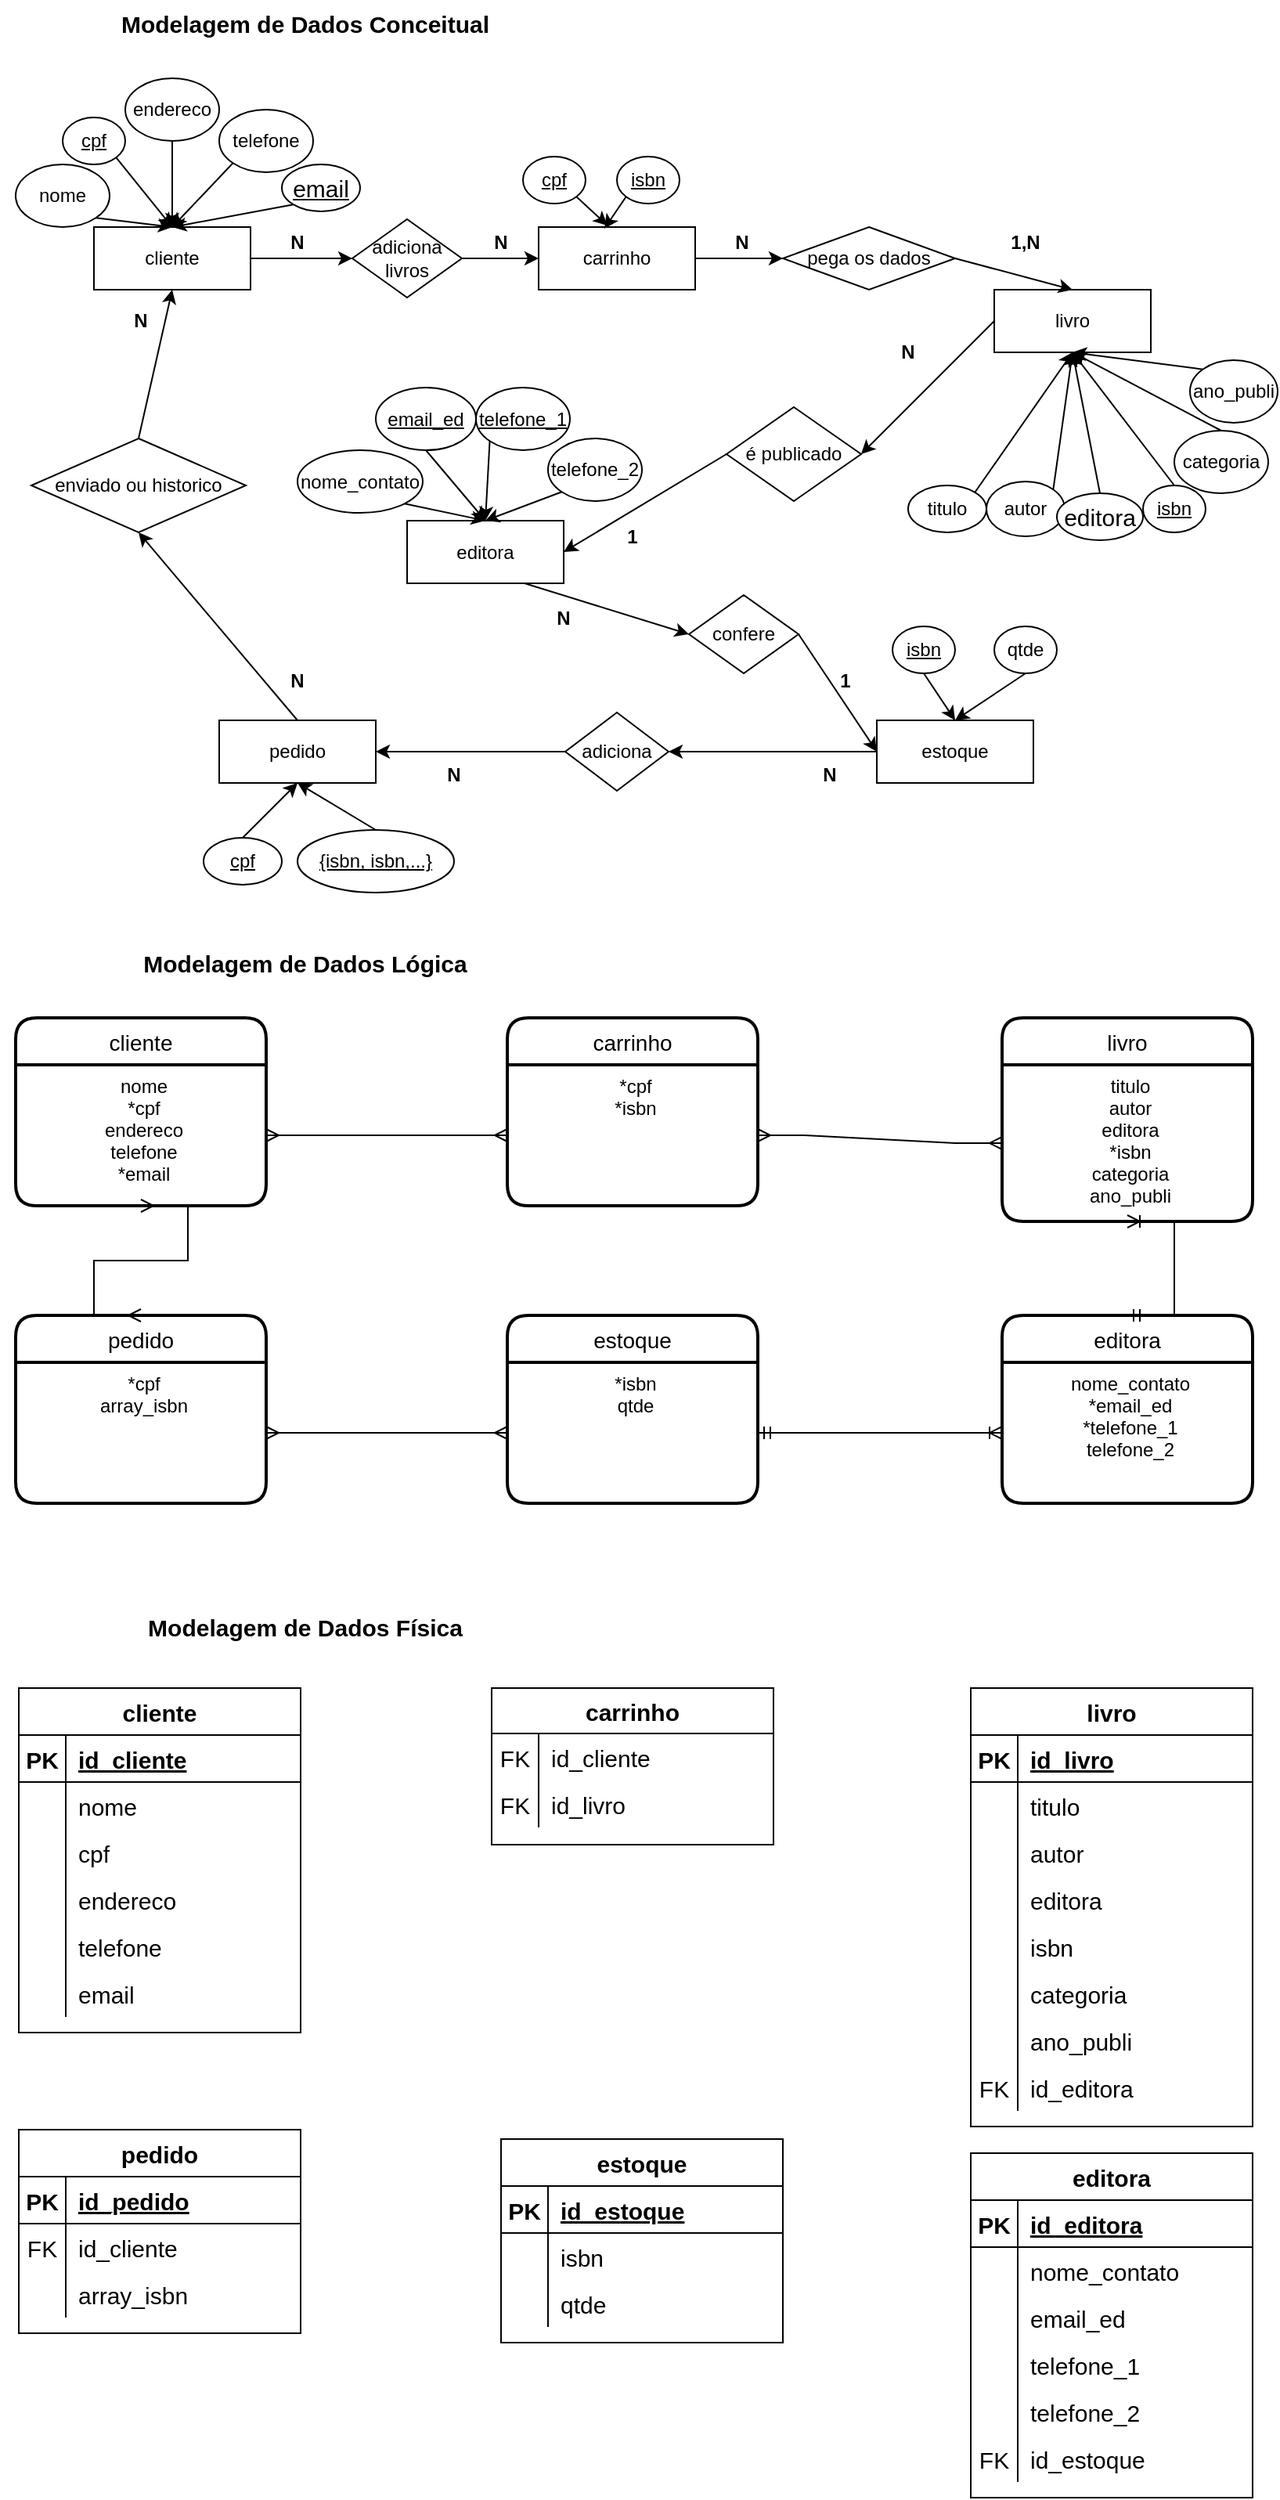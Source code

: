 <mxfile version="17.0.0" type="device"><diagram id="z9Xec2jUB0kiDWZ44fxy" name="Page-1"><mxGraphModel dx="868" dy="482" grid="0" gridSize="10" guides="1" tooltips="1" connect="1" arrows="1" fold="1" page="1" pageScale="1" pageWidth="827" pageHeight="1169" math="0" shadow="0"><root><mxCell id="0"/><mxCell id="1" parent="0"/><mxCell id="n1vsv_n9B8suvUWKxmJC-22" style="edgeStyle=none;rounded=0;orthogonalLoop=1;jettySize=auto;html=1;exitX=1;exitY=0.5;exitDx=0;exitDy=0;entryX=0;entryY=0.5;entryDx=0;entryDy=0;" parent="1" source="n1vsv_n9B8suvUWKxmJC-1" target="n1vsv_n9B8suvUWKxmJC-21" edge="1"><mxGeometry relative="1" as="geometry"/></mxCell><mxCell id="n1vsv_n9B8suvUWKxmJC-1" value="cliente" style="whiteSpace=wrap;html=1;align=center;" parent="1" vertex="1"><mxGeometry x="60" y="155" width="100" height="40" as="geometry"/></mxCell><mxCell id="n1vsv_n9B8suvUWKxmJC-26" style="edgeStyle=none;rounded=0;orthogonalLoop=1;jettySize=auto;html=1;exitX=1;exitY=0.5;exitDx=0;exitDy=0;entryX=0;entryY=0.5;entryDx=0;entryDy=0;" parent="1" source="n1vsv_n9B8suvUWKxmJC-2" target="n1vsv_n9B8suvUWKxmJC-25" edge="1"><mxGeometry relative="1" as="geometry"/></mxCell><mxCell id="n1vsv_n9B8suvUWKxmJC-2" value="carrinho" style="whiteSpace=wrap;html=1;align=center;" parent="1" vertex="1"><mxGeometry x="344" y="155" width="100" height="40" as="geometry"/></mxCell><mxCell id="n1vsv_n9B8suvUWKxmJC-46" style="edgeStyle=none;rounded=0;orthogonalLoop=1;jettySize=auto;html=1;exitX=0;exitY=0.5;exitDx=0;exitDy=0;entryX=1;entryY=0.5;entryDx=0;entryDy=0;" parent="1" source="n1vsv_n9B8suvUWKxmJC-3" target="n1vsv_n9B8suvUWKxmJC-45" edge="1"><mxGeometry relative="1" as="geometry"/></mxCell><mxCell id="n1vsv_n9B8suvUWKxmJC-3" value="livro" style="whiteSpace=wrap;html=1;align=center;" parent="1" vertex="1"><mxGeometry x="635" y="195" width="100" height="40" as="geometry"/></mxCell><mxCell id="n1vsv_n9B8suvUWKxmJC-9" style="edgeStyle=none;rounded=0;orthogonalLoop=1;jettySize=auto;html=1;exitX=1;exitY=1;exitDx=0;exitDy=0;entryX=0.44;entryY=-0.025;entryDx=0;entryDy=0;entryPerimeter=0;" parent="1" source="n1vsv_n9B8suvUWKxmJC-4" target="n1vsv_n9B8suvUWKxmJC-2" edge="1"><mxGeometry relative="1" as="geometry"/></mxCell><mxCell id="n1vsv_n9B8suvUWKxmJC-4" value="cpf" style="ellipse;whiteSpace=wrap;html=1;align=center;fontStyle=4;" parent="1" vertex="1"><mxGeometry x="334" y="110" width="40" height="30" as="geometry"/></mxCell><mxCell id="n1vsv_n9B8suvUWKxmJC-8" style="edgeStyle=none;rounded=0;orthogonalLoop=1;jettySize=auto;html=1;exitX=0;exitY=1;exitDx=0;exitDy=0;entryX=0.42;entryY=0.025;entryDx=0;entryDy=0;entryPerimeter=0;" parent="1" source="n1vsv_n9B8suvUWKxmJC-6" target="n1vsv_n9B8suvUWKxmJC-2" edge="1"><mxGeometry relative="1" as="geometry"/></mxCell><mxCell id="n1vsv_n9B8suvUWKxmJC-6" value="isbn" style="ellipse;whiteSpace=wrap;html=1;align=center;fontStyle=4;" parent="1" vertex="1"><mxGeometry x="394" y="110" width="40" height="30" as="geometry"/></mxCell><mxCell id="n1vsv_n9B8suvUWKxmJC-19" style="edgeStyle=none;rounded=0;orthogonalLoop=1;jettySize=auto;html=1;exitX=1;exitY=1;exitDx=0;exitDy=0;entryX=0.5;entryY=0;entryDx=0;entryDy=0;" parent="1" source="n1vsv_n9B8suvUWKxmJC-10" target="n1vsv_n9B8suvUWKxmJC-1" edge="1"><mxGeometry relative="1" as="geometry"><mxPoint x="130" y="120" as="targetPoint"/></mxGeometry></mxCell><mxCell id="n1vsv_n9B8suvUWKxmJC-10" value="nome" style="ellipse;whiteSpace=wrap;html=1;align=center;" parent="1" vertex="1"><mxGeometry x="10" y="115" width="60" height="40" as="geometry"/></mxCell><mxCell id="n1vsv_n9B8suvUWKxmJC-15" style="edgeStyle=none;rounded=0;orthogonalLoop=1;jettySize=auto;html=1;exitX=0.5;exitY=1;exitDx=0;exitDy=0;entryX=0.5;entryY=0;entryDx=0;entryDy=0;entryPerimeter=0;" parent="1" source="n1vsv_n9B8suvUWKxmJC-11" target="n1vsv_n9B8suvUWKxmJC-1" edge="1"><mxGeometry relative="1" as="geometry"/></mxCell><mxCell id="n1vsv_n9B8suvUWKxmJC-11" value="endereco" style="ellipse;whiteSpace=wrap;html=1;align=center;" parent="1" vertex="1"><mxGeometry x="80" y="60" width="60" height="40" as="geometry"/></mxCell><mxCell id="n1vsv_n9B8suvUWKxmJC-18" style="edgeStyle=none;rounded=0;orthogonalLoop=1;jettySize=auto;html=1;exitX=1;exitY=1;exitDx=0;exitDy=0;entryX=0.5;entryY=0;entryDx=0;entryDy=0;" parent="1" source="n1vsv_n9B8suvUWKxmJC-12" target="n1vsv_n9B8suvUWKxmJC-1" edge="1"><mxGeometry relative="1" as="geometry"><mxPoint x="130" y="120" as="targetPoint"/></mxGeometry></mxCell><mxCell id="n1vsv_n9B8suvUWKxmJC-12" value="cpf" style="ellipse;whiteSpace=wrap;html=1;align=center;fontStyle=4;" parent="1" vertex="1"><mxGeometry x="40" y="85" width="40" height="30" as="geometry"/></mxCell><mxCell id="n1vsv_n9B8suvUWKxmJC-16" style="edgeStyle=none;rounded=0;orthogonalLoop=1;jettySize=auto;html=1;exitX=0;exitY=1;exitDx=0;exitDy=0;entryX=0.5;entryY=0;entryDx=0;entryDy=0;" parent="1" source="n1vsv_n9B8suvUWKxmJC-13" target="n1vsv_n9B8suvUWKxmJC-1" edge="1"><mxGeometry relative="1" as="geometry"/></mxCell><mxCell id="n1vsv_n9B8suvUWKxmJC-13" value="telefone" style="ellipse;whiteSpace=wrap;html=1;align=center;" parent="1" vertex="1"><mxGeometry x="140" y="80" width="60" height="40" as="geometry"/></mxCell><mxCell id="n1vsv_n9B8suvUWKxmJC-23" style="edgeStyle=none;rounded=0;orthogonalLoop=1;jettySize=auto;html=1;exitX=1;exitY=0.5;exitDx=0;exitDy=0;entryX=0;entryY=0.5;entryDx=0;entryDy=0;" parent="1" source="n1vsv_n9B8suvUWKxmJC-21" target="n1vsv_n9B8suvUWKxmJC-2" edge="1"><mxGeometry relative="1" as="geometry"/></mxCell><mxCell id="n1vsv_n9B8suvUWKxmJC-21" value="adiciona livros" style="shape=rhombus;perimeter=rhombusPerimeter;whiteSpace=wrap;html=1;align=center;" parent="1" vertex="1"><mxGeometry x="225" y="150" width="70" height="50" as="geometry"/></mxCell><mxCell id="n1vsv_n9B8suvUWKxmJC-28" style="edgeStyle=none;rounded=0;orthogonalLoop=1;jettySize=auto;html=1;exitX=1;exitY=0.5;exitDx=0;exitDy=0;entryX=0.5;entryY=0;entryDx=0;entryDy=0;" parent="1" source="n1vsv_n9B8suvUWKxmJC-25" target="n1vsv_n9B8suvUWKxmJC-3" edge="1"><mxGeometry relative="1" as="geometry"/></mxCell><mxCell id="n1vsv_n9B8suvUWKxmJC-25" value="pega os dados" style="shape=rhombus;perimeter=rhombusPerimeter;whiteSpace=wrap;html=1;align=center;" parent="1" vertex="1"><mxGeometry x="500" y="155" width="110" height="40" as="geometry"/></mxCell><mxCell id="n1vsv_n9B8suvUWKxmJC-39" style="edgeStyle=none;rounded=0;orthogonalLoop=1;jettySize=auto;html=1;exitX=1;exitY=0;exitDx=0;exitDy=0;entryX=0.5;entryY=1;entryDx=0;entryDy=0;" parent="1" source="n1vsv_n9B8suvUWKxmJC-29" target="n1vsv_n9B8suvUWKxmJC-3" edge="1"><mxGeometry relative="1" as="geometry"/></mxCell><mxCell id="n1vsv_n9B8suvUWKxmJC-29" value="titulo" style="ellipse;whiteSpace=wrap;html=1;align=center;" parent="1" vertex="1"><mxGeometry x="580" y="320" width="50" height="30" as="geometry"/></mxCell><mxCell id="n1vsv_n9B8suvUWKxmJC-40" style="edgeStyle=none;rounded=0;orthogonalLoop=1;jettySize=auto;html=1;exitX=1;exitY=0;exitDx=0;exitDy=0;entryX=0.5;entryY=1;entryDx=0;entryDy=0;" parent="1" source="n1vsv_n9B8suvUWKxmJC-30" target="n1vsv_n9B8suvUWKxmJC-3" edge="1"><mxGeometry relative="1" as="geometry"/></mxCell><mxCell id="n1vsv_n9B8suvUWKxmJC-30" value="autor" style="ellipse;whiteSpace=wrap;html=1;align=center;" parent="1" vertex="1"><mxGeometry x="630" y="317.5" width="50" height="35" as="geometry"/></mxCell><mxCell id="n1vsv_n9B8suvUWKxmJC-42" style="edgeStyle=none;rounded=0;orthogonalLoop=1;jettySize=auto;html=1;exitX=0.5;exitY=0;exitDx=0;exitDy=0;entryX=0.5;entryY=1;entryDx=0;entryDy=0;" parent="1" source="n1vsv_n9B8suvUWKxmJC-33" target="n1vsv_n9B8suvUWKxmJC-3" edge="1"><mxGeometry relative="1" as="geometry"/></mxCell><mxCell id="n1vsv_n9B8suvUWKxmJC-33" value="isbn" style="ellipse;whiteSpace=wrap;html=1;align=center;fontStyle=4;" parent="1" vertex="1"><mxGeometry x="730" y="320" width="40" height="30" as="geometry"/></mxCell><mxCell id="n1vsv_n9B8suvUWKxmJC-43" style="edgeStyle=none;rounded=0;orthogonalLoop=1;jettySize=auto;html=1;exitX=0.5;exitY=0;exitDx=0;exitDy=0;entryX=0.5;entryY=1;entryDx=0;entryDy=0;" parent="1" source="n1vsv_n9B8suvUWKxmJC-34" target="n1vsv_n9B8suvUWKxmJC-3" edge="1"><mxGeometry relative="1" as="geometry"/></mxCell><mxCell id="n1vsv_n9B8suvUWKxmJC-34" value="categoria" style="ellipse;whiteSpace=wrap;html=1;align=center;" parent="1" vertex="1"><mxGeometry x="750" y="285" width="60" height="40" as="geometry"/></mxCell><mxCell id="n1vsv_n9B8suvUWKxmJC-44" style="edgeStyle=none;rounded=0;orthogonalLoop=1;jettySize=auto;html=1;exitX=0;exitY=0;exitDx=0;exitDy=0;entryX=0.5;entryY=1;entryDx=0;entryDy=0;" parent="1" source="n1vsv_n9B8suvUWKxmJC-35" target="n1vsv_n9B8suvUWKxmJC-3" edge="1"><mxGeometry relative="1" as="geometry"/></mxCell><mxCell id="n1vsv_n9B8suvUWKxmJC-35" value="ano_publi" style="ellipse;whiteSpace=wrap;html=1;align=center;" parent="1" vertex="1"><mxGeometry x="760" y="240" width="56" height="40" as="geometry"/></mxCell><mxCell id="n1vsv_n9B8suvUWKxmJC-38" style="edgeStyle=none;rounded=0;orthogonalLoop=1;jettySize=auto;html=1;exitX=0;exitY=1;exitDx=0;exitDy=0;" parent="1" source="n1vsv_n9B8suvUWKxmJC-34" target="n1vsv_n9B8suvUWKxmJC-34" edge="1"><mxGeometry relative="1" as="geometry"/></mxCell><mxCell id="n1vsv_n9B8suvUWKxmJC-48" style="edgeStyle=none;rounded=0;orthogonalLoop=1;jettySize=auto;html=1;exitX=0;exitY=0.5;exitDx=0;exitDy=0;entryX=1;entryY=0.5;entryDx=0;entryDy=0;" parent="1" source="n1vsv_n9B8suvUWKxmJC-45" target="n1vsv_n9B8suvUWKxmJC-47" edge="1"><mxGeometry relative="1" as="geometry"/></mxCell><mxCell id="n1vsv_n9B8suvUWKxmJC-45" value="é publicado" style="shape=rhombus;perimeter=rhombusPerimeter;whiteSpace=wrap;html=1;align=center;" parent="1" vertex="1"><mxGeometry x="464" y="270" width="86" height="60" as="geometry"/></mxCell><mxCell id="n1vsv_n9B8suvUWKxmJC-59" style="edgeStyle=none;rounded=0;orthogonalLoop=1;jettySize=auto;html=1;exitX=0.75;exitY=1;exitDx=0;exitDy=0;entryX=0;entryY=0.5;entryDx=0;entryDy=0;" parent="1" source="n1vsv_n9B8suvUWKxmJC-47" target="n1vsv_n9B8suvUWKxmJC-58" edge="1"><mxGeometry relative="1" as="geometry"/></mxCell><mxCell id="n1vsv_n9B8suvUWKxmJC-47" value="editora" style="whiteSpace=wrap;html=1;align=center;" parent="1" vertex="1"><mxGeometry x="260" y="342.5" width="100" height="40" as="geometry"/></mxCell><mxCell id="n1vsv_n9B8suvUWKxmJC-57" style="edgeStyle=none;rounded=0;orthogonalLoop=1;jettySize=auto;html=1;exitX=1;exitY=1;exitDx=0;exitDy=0;entryX=0.5;entryY=0;entryDx=0;entryDy=0;" parent="1" source="n1vsv_n9B8suvUWKxmJC-49" target="n1vsv_n9B8suvUWKxmJC-47" edge="1"><mxGeometry relative="1" as="geometry"/></mxCell><mxCell id="n1vsv_n9B8suvUWKxmJC-49" value="nome_contato" style="ellipse;whiteSpace=wrap;html=1;align=center;" parent="1" vertex="1"><mxGeometry x="190" y="297.5" width="80" height="40" as="geometry"/></mxCell><mxCell id="n1vsv_n9B8suvUWKxmJC-56" style="edgeStyle=none;rounded=0;orthogonalLoop=1;jettySize=auto;html=1;exitX=0;exitY=1;exitDx=0;exitDy=0;entryX=0.5;entryY=0;entryDx=0;entryDy=0;" parent="1" source="n1vsv_n9B8suvUWKxmJC-50" target="n1vsv_n9B8suvUWKxmJC-47" edge="1"><mxGeometry relative="1" as="geometry"/></mxCell><mxCell id="n1vsv_n9B8suvUWKxmJC-50" value="telefone_2" style="ellipse;whiteSpace=wrap;html=1;align=center;" parent="1" vertex="1"><mxGeometry x="350" y="290" width="60" height="40" as="geometry"/></mxCell><mxCell id="n1vsv_n9B8suvUWKxmJC-54" style="edgeStyle=none;rounded=0;orthogonalLoop=1;jettySize=auto;html=1;exitX=0.5;exitY=1;exitDx=0;exitDy=0;entryX=0.5;entryY=0;entryDx=0;entryDy=0;" parent="1" source="n1vsv_n9B8suvUWKxmJC-51" target="n1vsv_n9B8suvUWKxmJC-47" edge="1"><mxGeometry relative="1" as="geometry"/></mxCell><mxCell id="n1vsv_n9B8suvUWKxmJC-51" value="email_ed" style="ellipse;whiteSpace=wrap;html=1;align=center;fontStyle=4;" parent="1" vertex="1"><mxGeometry x="240" y="257.5" width="64" height="40" as="geometry"/></mxCell><mxCell id="n1vsv_n9B8suvUWKxmJC-52" style="edgeStyle=none;rounded=0;orthogonalLoop=1;jettySize=auto;html=1;exitX=0.5;exitY=1;exitDx=0;exitDy=0;" parent="1" source="n1vsv_n9B8suvUWKxmJC-49" target="n1vsv_n9B8suvUWKxmJC-49" edge="1"><mxGeometry relative="1" as="geometry"/></mxCell><mxCell id="n1vsv_n9B8suvUWKxmJC-55" style="edgeStyle=none;rounded=0;orthogonalLoop=1;jettySize=auto;html=1;exitX=0;exitY=1;exitDx=0;exitDy=0;entryX=0.5;entryY=0;entryDx=0;entryDy=0;" parent="1" source="n1vsv_n9B8suvUWKxmJC-53" target="n1vsv_n9B8suvUWKxmJC-47" edge="1"><mxGeometry relative="1" as="geometry"/></mxCell><mxCell id="n1vsv_n9B8suvUWKxmJC-53" value="telefone_1" style="ellipse;whiteSpace=wrap;html=1;align=center;fontStyle=4;" parent="1" vertex="1"><mxGeometry x="304" y="257.5" width="60" height="40" as="geometry"/></mxCell><mxCell id="n1vsv_n9B8suvUWKxmJC-61" style="edgeStyle=none;rounded=0;orthogonalLoop=1;jettySize=auto;html=1;exitX=1;exitY=0.5;exitDx=0;exitDy=0;entryX=0;entryY=0.5;entryDx=0;entryDy=0;" parent="1" source="n1vsv_n9B8suvUWKxmJC-58" target="n1vsv_n9B8suvUWKxmJC-60" edge="1"><mxGeometry relative="1" as="geometry"/></mxCell><mxCell id="n1vsv_n9B8suvUWKxmJC-58" value="confere" style="shape=rhombus;perimeter=rhombusPerimeter;whiteSpace=wrap;html=1;align=center;" parent="1" vertex="1"><mxGeometry x="440" y="390" width="70" height="50" as="geometry"/></mxCell><mxCell id="n1vsv_n9B8suvUWKxmJC-68" style="edgeStyle=none;rounded=0;orthogonalLoop=1;jettySize=auto;html=1;exitX=0;exitY=0.5;exitDx=0;exitDy=0;entryX=1;entryY=0.5;entryDx=0;entryDy=0;" parent="1" source="n1vsv_n9B8suvUWKxmJC-60" target="n1vsv_n9B8suvUWKxmJC-67" edge="1"><mxGeometry relative="1" as="geometry"/></mxCell><mxCell id="n1vsv_n9B8suvUWKxmJC-60" value="estoque" style="whiteSpace=wrap;html=1;align=center;" parent="1" vertex="1"><mxGeometry x="560" y="470" width="100" height="40" as="geometry"/></mxCell><mxCell id="n1vsv_n9B8suvUWKxmJC-66" style="edgeStyle=none;rounded=0;orthogonalLoop=1;jettySize=auto;html=1;exitX=0.5;exitY=1;exitDx=0;exitDy=0;entryX=0.5;entryY=0;entryDx=0;entryDy=0;" parent="1" source="n1vsv_n9B8suvUWKxmJC-63" target="n1vsv_n9B8suvUWKxmJC-60" edge="1"><mxGeometry relative="1" as="geometry"/></mxCell><mxCell id="n1vsv_n9B8suvUWKxmJC-63" value="isbn" style="ellipse;whiteSpace=wrap;html=1;align=center;fontStyle=4;" parent="1" vertex="1"><mxGeometry x="570" y="410" width="40" height="30" as="geometry"/></mxCell><mxCell id="n1vsv_n9B8suvUWKxmJC-65" style="edgeStyle=none;rounded=0;orthogonalLoop=1;jettySize=auto;html=1;exitX=0.5;exitY=1;exitDx=0;exitDy=0;entryX=0.5;entryY=0;entryDx=0;entryDy=0;" parent="1" source="n1vsv_n9B8suvUWKxmJC-64" target="n1vsv_n9B8suvUWKxmJC-60" edge="1"><mxGeometry relative="1" as="geometry"/></mxCell><mxCell id="n1vsv_n9B8suvUWKxmJC-64" value="qtde" style="ellipse;whiteSpace=wrap;html=1;align=center;" parent="1" vertex="1"><mxGeometry x="635" y="410" width="40" height="30" as="geometry"/></mxCell><mxCell id="n1vsv_n9B8suvUWKxmJC-70" style="edgeStyle=none;rounded=0;orthogonalLoop=1;jettySize=auto;html=1;exitX=0;exitY=0.5;exitDx=0;exitDy=0;entryX=1;entryY=0.5;entryDx=0;entryDy=0;" parent="1" source="n1vsv_n9B8suvUWKxmJC-67" target="n1vsv_n9B8suvUWKxmJC-69" edge="1"><mxGeometry relative="1" as="geometry"/></mxCell><mxCell id="n1vsv_n9B8suvUWKxmJC-67" value="adiciona" style="shape=rhombus;perimeter=rhombusPerimeter;whiteSpace=wrap;html=1;align=center;" parent="1" vertex="1"><mxGeometry x="361" y="465" width="66" height="50" as="geometry"/></mxCell><mxCell id="n1vsv_n9B8suvUWKxmJC-76" style="edgeStyle=none;rounded=0;orthogonalLoop=1;jettySize=auto;html=1;exitX=0.5;exitY=0;exitDx=0;exitDy=0;entryX=0.5;entryY=1;entryDx=0;entryDy=0;" parent="1" source="n1vsv_n9B8suvUWKxmJC-69" target="n1vsv_n9B8suvUWKxmJC-75" edge="1"><mxGeometry relative="1" as="geometry"/></mxCell><mxCell id="n1vsv_n9B8suvUWKxmJC-69" value="pedido" style="whiteSpace=wrap;html=1;align=center;" parent="1" vertex="1"><mxGeometry x="140" y="470" width="100" height="40" as="geometry"/></mxCell><mxCell id="n1vsv_n9B8suvUWKxmJC-74" style="edgeStyle=none;rounded=0;orthogonalLoop=1;jettySize=auto;html=1;exitX=0.5;exitY=0;exitDx=0;exitDy=0;entryX=0.5;entryY=1;entryDx=0;entryDy=0;" parent="1" source="n1vsv_n9B8suvUWKxmJC-71" target="n1vsv_n9B8suvUWKxmJC-69" edge="1"><mxGeometry relative="1" as="geometry"/></mxCell><mxCell id="n1vsv_n9B8suvUWKxmJC-71" value="cpf" style="ellipse;whiteSpace=wrap;html=1;align=center;fontStyle=4;" parent="1" vertex="1"><mxGeometry x="130" y="545" width="50" height="30" as="geometry"/></mxCell><mxCell id="n1vsv_n9B8suvUWKxmJC-73" style="edgeStyle=none;rounded=0;orthogonalLoop=1;jettySize=auto;html=1;exitX=0.5;exitY=0;exitDx=0;exitDy=0;entryX=0.5;entryY=1;entryDx=0;entryDy=0;" parent="1" source="n1vsv_n9B8suvUWKxmJC-72" target="n1vsv_n9B8suvUWKxmJC-69" edge="1"><mxGeometry relative="1" as="geometry"/></mxCell><mxCell id="n1vsv_n9B8suvUWKxmJC-72" value="{isbn, isbn,...}" style="ellipse;whiteSpace=wrap;html=1;align=center;fontStyle=4;" parent="1" vertex="1"><mxGeometry x="190" y="540" width="100" height="40" as="geometry"/></mxCell><mxCell id="n1vsv_n9B8suvUWKxmJC-77" style="edgeStyle=none;rounded=0;orthogonalLoop=1;jettySize=auto;html=1;exitX=0.5;exitY=0;exitDx=0;exitDy=0;entryX=0.5;entryY=1;entryDx=0;entryDy=0;" parent="1" source="n1vsv_n9B8suvUWKxmJC-75" target="n1vsv_n9B8suvUWKxmJC-1" edge="1"><mxGeometry relative="1" as="geometry"/></mxCell><mxCell id="n1vsv_n9B8suvUWKxmJC-75" value="enviado ou historico" style="shape=rhombus;perimeter=rhombusPerimeter;whiteSpace=wrap;html=1;align=center;" parent="1" vertex="1"><mxGeometry x="20" y="290" width="137" height="60" as="geometry"/></mxCell><mxCell id="n1vsv_n9B8suvUWKxmJC-78" value="N" style="text;html=1;strokeColor=none;fillColor=none;align=center;verticalAlign=middle;whiteSpace=wrap;rounded=0;fontStyle=1" parent="1" vertex="1"><mxGeometry x="160" y="150" width="60" height="30" as="geometry"/></mxCell><mxCell id="n1vsv_n9B8suvUWKxmJC-79" value="N" style="text;html=1;strokeColor=none;fillColor=none;align=center;verticalAlign=middle;whiteSpace=wrap;rounded=0;fontStyle=1" parent="1" vertex="1"><mxGeometry x="290" y="150" width="60" height="30" as="geometry"/></mxCell><mxCell id="n1vsv_n9B8suvUWKxmJC-81" value="N" style="text;html=1;strokeColor=none;fillColor=none;align=center;verticalAlign=middle;whiteSpace=wrap;rounded=0;fontStyle=1" parent="1" vertex="1"><mxGeometry x="444" y="150" width="60" height="30" as="geometry"/></mxCell><mxCell id="n1vsv_n9B8suvUWKxmJC-82" value="1,N" style="text;html=1;strokeColor=none;fillColor=none;align=center;verticalAlign=middle;whiteSpace=wrap;rounded=0;fontStyle=1" parent="1" vertex="1"><mxGeometry x="625" y="150" width="60" height="30" as="geometry"/></mxCell><mxCell id="n1vsv_n9B8suvUWKxmJC-83" value="&lt;b&gt;N&lt;/b&gt;" style="text;html=1;strokeColor=none;fillColor=none;align=center;verticalAlign=middle;whiteSpace=wrap;rounded=0;" parent="1" vertex="1"><mxGeometry x="550" y="220" width="60" height="30" as="geometry"/></mxCell><mxCell id="n1vsv_n9B8suvUWKxmJC-84" value="1" style="text;html=1;strokeColor=none;fillColor=none;align=center;verticalAlign=middle;whiteSpace=wrap;rounded=0;fontStyle=1" parent="1" vertex="1"><mxGeometry x="374" y="337.5" width="60" height="30" as="geometry"/></mxCell><mxCell id="n1vsv_n9B8suvUWKxmJC-85" value="&lt;b&gt;N&lt;/b&gt;" style="text;html=1;strokeColor=none;fillColor=none;align=center;verticalAlign=middle;whiteSpace=wrap;rounded=0;" parent="1" vertex="1"><mxGeometry x="330" y="390" width="60" height="30" as="geometry"/></mxCell><mxCell id="n1vsv_n9B8suvUWKxmJC-86" value="&lt;b&gt;1&lt;/b&gt;" style="text;html=1;strokeColor=none;fillColor=none;align=center;verticalAlign=middle;whiteSpace=wrap;rounded=0;" parent="1" vertex="1"><mxGeometry x="510" y="430" width="60" height="30" as="geometry"/></mxCell><mxCell id="n1vsv_n9B8suvUWKxmJC-89" value="&lt;b&gt;N&lt;/b&gt;" style="text;html=1;strokeColor=none;fillColor=none;align=center;verticalAlign=middle;whiteSpace=wrap;rounded=0;" parent="1" vertex="1"><mxGeometry x="500" y="490" width="60" height="30" as="geometry"/></mxCell><mxCell id="n1vsv_n9B8suvUWKxmJC-90" value="&lt;b&gt;N&lt;/b&gt;" style="text;html=1;strokeColor=none;fillColor=none;align=center;verticalAlign=middle;whiteSpace=wrap;rounded=0;" parent="1" vertex="1"><mxGeometry x="260" y="490" width="60" height="30" as="geometry"/></mxCell><mxCell id="n1vsv_n9B8suvUWKxmJC-91" value="&lt;b&gt;N&lt;/b&gt;" style="text;html=1;strokeColor=none;fillColor=none;align=center;verticalAlign=middle;whiteSpace=wrap;rounded=0;" parent="1" vertex="1"><mxGeometry x="160" y="430" width="60" height="30" as="geometry"/></mxCell><mxCell id="n1vsv_n9B8suvUWKxmJC-93" value="&lt;b&gt;N&lt;/b&gt;" style="text;html=1;strokeColor=none;fillColor=none;align=center;verticalAlign=middle;whiteSpace=wrap;rounded=0;" parent="1" vertex="1"><mxGeometry x="60" y="200" width="60" height="30" as="geometry"/></mxCell><mxCell id="n1vsv_n9B8suvUWKxmJC-95" style="edgeStyle=none;rounded=0;orthogonalLoop=1;jettySize=auto;html=1;exitX=0.5;exitY=0;exitDx=0;exitDy=0;" parent="1" source="n1vsv_n9B8suvUWKxmJC-83" target="n1vsv_n9B8suvUWKxmJC-83" edge="1"><mxGeometry relative="1" as="geometry"/></mxCell><mxCell id="n1vsv_n9B8suvUWKxmJC-99" value="Modelagem de Dados Conceitual" style="text;html=1;strokeColor=none;fillColor=none;align=center;verticalAlign=middle;whiteSpace=wrap;rounded=0;fontSize=15;fontStyle=1" parent="1" vertex="1"><mxGeometry y="10" width="390" height="30" as="geometry"/></mxCell><mxCell id="n1vsv_n9B8suvUWKxmJC-100" style="edgeStyle=none;rounded=0;orthogonalLoop=1;jettySize=auto;html=1;exitX=0.5;exitY=0;exitDx=0;exitDy=0;fontSize=15;" parent="1" source="n1vsv_n9B8suvUWKxmJC-83" target="n1vsv_n9B8suvUWKxmJC-83" edge="1"><mxGeometry relative="1" as="geometry"/></mxCell><mxCell id="n1vsv_n9B8suvUWKxmJC-101" style="edgeStyle=none;rounded=0;orthogonalLoop=1;jettySize=auto;html=1;exitX=0.25;exitY=0;exitDx=0;exitDy=0;fontSize=15;" parent="1" source="n1vsv_n9B8suvUWKxmJC-83" target="n1vsv_n9B8suvUWKxmJC-83" edge="1"><mxGeometry relative="1" as="geometry"/></mxCell><mxCell id="n1vsv_n9B8suvUWKxmJC-102" style="edgeStyle=none;rounded=0;orthogonalLoop=1;jettySize=auto;html=1;exitX=0.75;exitY=0;exitDx=0;exitDy=0;fontSize=15;" parent="1" source="n1vsv_n9B8suvUWKxmJC-83" target="n1vsv_n9B8suvUWKxmJC-83" edge="1"><mxGeometry relative="1" as="geometry"/></mxCell><mxCell id="n1vsv_n9B8suvUWKxmJC-103" value="Modelagem de Dados Lógica" style="text;html=1;strokeColor=none;fillColor=none;align=center;verticalAlign=middle;whiteSpace=wrap;rounded=0;fontSize=15;fontStyle=1" parent="1" vertex="1"><mxGeometry y="610" width="390" height="30" as="geometry"/></mxCell><mxCell id="n1vsv_n9B8suvUWKxmJC-104" value="cliente" style="swimlane;childLayout=stackLayout;horizontal=1;startSize=30;horizontalStack=0;rounded=1;fontSize=14;fontStyle=0;strokeWidth=2;resizeParent=0;resizeLast=1;shadow=0;dashed=0;align=center;" parent="1" vertex="1"><mxGeometry x="10" y="660" width="160" height="120" as="geometry"/></mxCell><mxCell id="n1vsv_n9B8suvUWKxmJC-105" value="nome&#10;*cpf&#10;endereco&#10;telefone&#10;*email" style="align=center;strokeColor=none;fillColor=none;spacingLeft=4;fontSize=12;verticalAlign=top;resizable=0;rotatable=0;part=1;" parent="n1vsv_n9B8suvUWKxmJC-104" vertex="1"><mxGeometry y="30" width="160" height="90" as="geometry"/></mxCell><mxCell id="n1vsv_n9B8suvUWKxmJC-106" value="carrinho" style="swimlane;childLayout=stackLayout;horizontal=1;startSize=30;horizontalStack=0;rounded=1;fontSize=14;fontStyle=0;strokeWidth=2;resizeParent=0;resizeLast=1;shadow=0;dashed=0;align=center;" parent="1" vertex="1"><mxGeometry x="324" y="660" width="160" height="120" as="geometry"/></mxCell><mxCell id="n1vsv_n9B8suvUWKxmJC-107" value="*cpf&#10;*isbn" style="align=center;strokeColor=none;fillColor=none;spacingLeft=4;fontSize=12;verticalAlign=top;resizable=0;rotatable=0;part=1;" parent="n1vsv_n9B8suvUWKxmJC-106" vertex="1"><mxGeometry y="30" width="160" height="90" as="geometry"/></mxCell><mxCell id="n1vsv_n9B8suvUWKxmJC-108" value="livro" style="swimlane;childLayout=stackLayout;horizontal=1;startSize=30;horizontalStack=0;rounded=1;fontSize=14;fontStyle=0;strokeWidth=2;resizeParent=0;resizeLast=1;shadow=0;dashed=0;align=center;" parent="1" vertex="1"><mxGeometry x="640" y="660" width="160" height="130" as="geometry"/></mxCell><mxCell id="n1vsv_n9B8suvUWKxmJC-109" value="titulo&#10;autor&#10;editora&#10;*isbn&#10;categoria&#10;ano_publi" style="align=center;strokeColor=none;fillColor=none;spacingLeft=4;fontSize=12;verticalAlign=top;resizable=0;rotatable=0;part=1;" parent="n1vsv_n9B8suvUWKxmJC-108" vertex="1"><mxGeometry y="30" width="160" height="100" as="geometry"/></mxCell><mxCell id="n1vsv_n9B8suvUWKxmJC-110" value="editora" style="swimlane;childLayout=stackLayout;horizontal=1;startSize=30;horizontalStack=0;rounded=1;fontSize=14;fontStyle=0;strokeWidth=2;resizeParent=0;resizeLast=1;shadow=0;dashed=0;align=center;" parent="1" vertex="1"><mxGeometry x="640" y="850" width="160" height="120" as="geometry"/></mxCell><mxCell id="n1vsv_n9B8suvUWKxmJC-111" value="nome_contato&#10;*email_ed&#10;*telefone_1&#10;telefone_2" style="align=center;strokeColor=none;fillColor=none;spacingLeft=4;fontSize=12;verticalAlign=top;resizable=0;rotatable=0;part=1;" parent="n1vsv_n9B8suvUWKxmJC-110" vertex="1"><mxGeometry y="30" width="160" height="90" as="geometry"/></mxCell><mxCell id="n1vsv_n9B8suvUWKxmJC-112" value="estoque" style="swimlane;childLayout=stackLayout;horizontal=1;startSize=30;horizontalStack=0;rounded=1;fontSize=14;fontStyle=0;strokeWidth=2;resizeParent=0;resizeLast=1;shadow=0;dashed=0;align=center;" parent="1" vertex="1"><mxGeometry x="324" y="850" width="160" height="120" as="geometry"/></mxCell><mxCell id="n1vsv_n9B8suvUWKxmJC-113" value="*isbn&#10;qtde" style="align=center;strokeColor=none;fillColor=none;spacingLeft=4;fontSize=12;verticalAlign=top;resizable=0;rotatable=0;part=1;fontColor=default;" parent="n1vsv_n9B8suvUWKxmJC-112" vertex="1"><mxGeometry y="30" width="160" height="90" as="geometry"/></mxCell><mxCell id="n1vsv_n9B8suvUWKxmJC-114" value="pedido" style="swimlane;childLayout=stackLayout;horizontal=1;startSize=30;horizontalStack=0;rounded=1;fontSize=14;fontStyle=0;strokeWidth=2;resizeParent=0;resizeLast=1;shadow=0;dashed=0;align=center;" parent="1" vertex="1"><mxGeometry x="10" y="850" width="160" height="120" as="geometry"/></mxCell><mxCell id="n1vsv_n9B8suvUWKxmJC-115" value="*cpf&#10;array_isbn" style="align=center;strokeColor=none;fillColor=none;spacingLeft=4;fontSize=12;verticalAlign=top;resizable=0;rotatable=0;part=1;" parent="n1vsv_n9B8suvUWKxmJC-114" vertex="1"><mxGeometry y="30" width="160" height="90" as="geometry"/></mxCell><mxCell id="n1vsv_n9B8suvUWKxmJC-116" value="" style="edgeStyle=entityRelationEdgeStyle;fontSize=12;html=1;endArrow=ERmany;startArrow=ERmany;rounded=0;exitX=1;exitY=0.5;exitDx=0;exitDy=0;entryX=0;entryY=0.5;entryDx=0;entryDy=0;" parent="1" source="n1vsv_n9B8suvUWKxmJC-105" target="n1vsv_n9B8suvUWKxmJC-107" edge="1"><mxGeometry width="100" height="100" relative="1" as="geometry"><mxPoint x="360" y="840" as="sourcePoint"/><mxPoint x="460" y="740" as="targetPoint"/></mxGeometry></mxCell><mxCell id="n1vsv_n9B8suvUWKxmJC-117" value="" style="edgeStyle=entityRelationEdgeStyle;fontSize=12;html=1;endArrow=ERmany;startArrow=ERmany;rounded=0;exitX=1;exitY=0.5;exitDx=0;exitDy=0;entryX=0;entryY=0.5;entryDx=0;entryDy=0;" parent="1" source="n1vsv_n9B8suvUWKxmJC-107" target="n1vsv_n9B8suvUWKxmJC-109" edge="1"><mxGeometry width="100" height="100" relative="1" as="geometry"><mxPoint x="360" y="640" as="sourcePoint"/><mxPoint x="460" y="540" as="targetPoint"/></mxGeometry></mxCell><mxCell id="n1vsv_n9B8suvUWKxmJC-119" value="" style="edgeStyle=entityRelationEdgeStyle;fontSize=12;html=1;endArrow=ERoneToMany;startArrow=ERmandOne;rounded=0;entryX=0.5;entryY=1;entryDx=0;entryDy=0;exitX=0.5;exitY=0;exitDx=0;exitDy=0;" parent="1" source="n1vsv_n9B8suvUWKxmJC-110" target="n1vsv_n9B8suvUWKxmJC-109" edge="1"><mxGeometry width="100" height="100" relative="1" as="geometry"><mxPoint x="360" y="840" as="sourcePoint"/><mxPoint x="460" y="740" as="targetPoint"/></mxGeometry></mxCell><mxCell id="n1vsv_n9B8suvUWKxmJC-120" value="" style="edgeStyle=entityRelationEdgeStyle;fontSize=12;html=1;endArrow=ERoneToMany;startArrow=ERmandOne;rounded=0;entryX=0;entryY=0.5;entryDx=0;entryDy=0;exitX=1;exitY=0.5;exitDx=0;exitDy=0;" parent="1" source="n1vsv_n9B8suvUWKxmJC-113" target="n1vsv_n9B8suvUWKxmJC-111" edge="1"><mxGeometry width="100" height="100" relative="1" as="geometry"><mxPoint x="360" y="840" as="sourcePoint"/><mxPoint x="460" y="740" as="targetPoint"/></mxGeometry></mxCell><mxCell id="n1vsv_n9B8suvUWKxmJC-121" value="" style="edgeStyle=entityRelationEdgeStyle;fontSize=12;html=1;endArrow=ERmany;startArrow=ERmany;rounded=0;entryX=0;entryY=0.5;entryDx=0;entryDy=0;exitX=1;exitY=0.5;exitDx=0;exitDy=0;" parent="1" source="n1vsv_n9B8suvUWKxmJC-115" target="n1vsv_n9B8suvUWKxmJC-113" edge="1"><mxGeometry width="100" height="100" relative="1" as="geometry"><mxPoint x="360" y="840" as="sourcePoint"/><mxPoint x="460" y="740" as="targetPoint"/></mxGeometry></mxCell><mxCell id="n1vsv_n9B8suvUWKxmJC-122" value="" style="edgeStyle=entityRelationEdgeStyle;fontSize=12;html=1;endArrow=ERmany;startArrow=ERmany;rounded=0;exitX=0.5;exitY=1;exitDx=0;exitDy=0;entryX=0.5;entryY=0;entryDx=0;entryDy=0;" parent="1" source="n1vsv_n9B8suvUWKxmJC-105" target="n1vsv_n9B8suvUWKxmJC-114" edge="1"><mxGeometry width="100" height="100" relative="1" as="geometry"><mxPoint x="360" y="940" as="sourcePoint"/><mxPoint x="460" y="840" as="targetPoint"/></mxGeometry></mxCell><mxCell id="n1vsv_n9B8suvUWKxmJC-124" style="edgeStyle=none;rounded=0;orthogonalLoop=1;jettySize=auto;html=1;exitX=0;exitY=1;exitDx=0;exitDy=0;entryX=0.5;entryY=0;entryDx=0;entryDy=0;fontSize=15;" parent="1" source="n1vsv_n9B8suvUWKxmJC-123" target="n1vsv_n9B8suvUWKxmJC-1" edge="1"><mxGeometry relative="1" as="geometry"/></mxCell><mxCell id="n1vsv_n9B8suvUWKxmJC-123" value="email" style="ellipse;whiteSpace=wrap;html=1;align=center;fontStyle=4;fontSize=15;" parent="1" vertex="1"><mxGeometry x="180" y="115" width="50" height="30" as="geometry"/></mxCell><mxCell id="n1vsv_n9B8suvUWKxmJC-127" style="edgeStyle=none;rounded=0;orthogonalLoop=1;jettySize=auto;html=1;exitX=0.5;exitY=0;exitDx=0;exitDy=0;entryX=0.5;entryY=1;entryDx=0;entryDy=0;fontSize=15;" parent="1" source="n1vsv_n9B8suvUWKxmJC-125" target="n1vsv_n9B8suvUWKxmJC-3" edge="1"><mxGeometry relative="1" as="geometry"/></mxCell><mxCell id="n1vsv_n9B8suvUWKxmJC-125" value="editora" style="ellipse;whiteSpace=wrap;html=1;align=center;fontSize=15;" parent="1" vertex="1"><mxGeometry x="675" y="325" width="55" height="30" as="geometry"/></mxCell><mxCell id="n1vsv_n9B8suvUWKxmJC-128" value="cliente" style="shape=table;startSize=30;container=1;collapsible=1;childLayout=tableLayout;fixedRows=1;rowLines=0;fontStyle=1;align=center;resizeLast=1;fontSize=15;fontColor=default;" parent="1" vertex="1"><mxGeometry x="12" y="1088" width="180" height="220" as="geometry"/></mxCell><mxCell id="n1vsv_n9B8suvUWKxmJC-129" value="" style="shape=tableRow;horizontal=0;startSize=0;swimlaneHead=0;swimlaneBody=0;fillColor=none;collapsible=0;dropTarget=0;points=[[0,0.5],[1,0.5]];portConstraint=eastwest;top=0;left=0;right=0;bottom=1;fontSize=15;fontColor=default;" parent="n1vsv_n9B8suvUWKxmJC-128" vertex="1"><mxGeometry y="30" width="180" height="30" as="geometry"/></mxCell><mxCell id="n1vsv_n9B8suvUWKxmJC-130" value="PK" style="shape=partialRectangle;connectable=0;fillColor=none;top=0;left=0;bottom=0;right=0;fontStyle=1;overflow=hidden;fontSize=15;fontColor=default;" parent="n1vsv_n9B8suvUWKxmJC-129" vertex="1"><mxGeometry width="30" height="30" as="geometry"><mxRectangle width="30" height="30" as="alternateBounds"/></mxGeometry></mxCell><mxCell id="n1vsv_n9B8suvUWKxmJC-131" value="id_cliente" style="shape=partialRectangle;connectable=0;fillColor=none;top=0;left=0;bottom=0;right=0;align=left;spacingLeft=6;fontStyle=5;overflow=hidden;fontSize=15;fontColor=default;" parent="n1vsv_n9B8suvUWKxmJC-129" vertex="1"><mxGeometry x="30" width="150" height="30" as="geometry"><mxRectangle width="150" height="30" as="alternateBounds"/></mxGeometry></mxCell><mxCell id="n1vsv_n9B8suvUWKxmJC-132" value="" style="shape=tableRow;horizontal=0;startSize=0;swimlaneHead=0;swimlaneBody=0;fillColor=none;collapsible=0;dropTarget=0;points=[[0,0.5],[1,0.5]];portConstraint=eastwest;top=0;left=0;right=0;bottom=0;fontSize=15;fontColor=default;" parent="n1vsv_n9B8suvUWKxmJC-128" vertex="1"><mxGeometry y="60" width="180" height="30" as="geometry"/></mxCell><mxCell id="n1vsv_n9B8suvUWKxmJC-133" value="" style="shape=partialRectangle;connectable=0;fillColor=none;top=0;left=0;bottom=0;right=0;editable=1;overflow=hidden;fontSize=15;fontColor=default;" parent="n1vsv_n9B8suvUWKxmJC-132" vertex="1"><mxGeometry width="30" height="30" as="geometry"><mxRectangle width="30" height="30" as="alternateBounds"/></mxGeometry></mxCell><mxCell id="n1vsv_n9B8suvUWKxmJC-134" value="nome" style="shape=partialRectangle;connectable=0;fillColor=none;top=0;left=0;bottom=0;right=0;align=left;spacingLeft=6;overflow=hidden;fontSize=15;fontColor=default;" parent="n1vsv_n9B8suvUWKxmJC-132" vertex="1"><mxGeometry x="30" width="150" height="30" as="geometry"><mxRectangle width="150" height="30" as="alternateBounds"/></mxGeometry></mxCell><mxCell id="n1vsv_n9B8suvUWKxmJC-135" value="" style="shape=tableRow;horizontal=0;startSize=0;swimlaneHead=0;swimlaneBody=0;fillColor=none;collapsible=0;dropTarget=0;points=[[0,0.5],[1,0.5]];portConstraint=eastwest;top=0;left=0;right=0;bottom=0;fontSize=15;fontColor=default;" parent="n1vsv_n9B8suvUWKxmJC-128" vertex="1"><mxGeometry y="90" width="180" height="30" as="geometry"/></mxCell><mxCell id="n1vsv_n9B8suvUWKxmJC-136" value="" style="shape=partialRectangle;connectable=0;fillColor=none;top=0;left=0;bottom=0;right=0;editable=1;overflow=hidden;fontSize=15;fontColor=default;" parent="n1vsv_n9B8suvUWKxmJC-135" vertex="1"><mxGeometry width="30" height="30" as="geometry"><mxRectangle width="30" height="30" as="alternateBounds"/></mxGeometry></mxCell><mxCell id="n1vsv_n9B8suvUWKxmJC-137" value="cpf" style="shape=partialRectangle;connectable=0;fillColor=none;top=0;left=0;bottom=0;right=0;align=left;spacingLeft=6;overflow=hidden;fontSize=15;fontColor=default;" parent="n1vsv_n9B8suvUWKxmJC-135" vertex="1"><mxGeometry x="30" width="150" height="30" as="geometry"><mxRectangle width="150" height="30" as="alternateBounds"/></mxGeometry></mxCell><mxCell id="n1vsv_n9B8suvUWKxmJC-138" value="" style="shape=tableRow;horizontal=0;startSize=0;swimlaneHead=0;swimlaneBody=0;fillColor=none;collapsible=0;dropTarget=0;points=[[0,0.5],[1,0.5]];portConstraint=eastwest;top=0;left=0;right=0;bottom=0;fontSize=15;fontColor=default;" parent="n1vsv_n9B8suvUWKxmJC-128" vertex="1"><mxGeometry y="120" width="180" height="30" as="geometry"/></mxCell><mxCell id="n1vsv_n9B8suvUWKxmJC-139" value="" style="shape=partialRectangle;connectable=0;fillColor=none;top=0;left=0;bottom=0;right=0;editable=1;overflow=hidden;fontSize=15;fontColor=default;" parent="n1vsv_n9B8suvUWKxmJC-138" vertex="1"><mxGeometry width="30" height="30" as="geometry"><mxRectangle width="30" height="30" as="alternateBounds"/></mxGeometry></mxCell><mxCell id="n1vsv_n9B8suvUWKxmJC-140" value="endereco" style="shape=partialRectangle;connectable=0;fillColor=none;top=0;left=0;bottom=0;right=0;align=left;spacingLeft=6;overflow=hidden;fontSize=15;fontColor=default;" parent="n1vsv_n9B8suvUWKxmJC-138" vertex="1"><mxGeometry x="30" width="150" height="30" as="geometry"><mxRectangle width="150" height="30" as="alternateBounds"/></mxGeometry></mxCell><mxCell id="n1vsv_n9B8suvUWKxmJC-212" style="shape=tableRow;horizontal=0;startSize=0;swimlaneHead=0;swimlaneBody=0;fillColor=none;collapsible=0;dropTarget=0;points=[[0,0.5],[1,0.5]];portConstraint=eastwest;top=0;left=0;right=0;bottom=0;fontSize=15;fontColor=default;" parent="n1vsv_n9B8suvUWKxmJC-128" vertex="1"><mxGeometry y="150" width="180" height="30" as="geometry"/></mxCell><mxCell id="n1vsv_n9B8suvUWKxmJC-213" style="shape=partialRectangle;connectable=0;fillColor=none;top=0;left=0;bottom=0;right=0;editable=1;overflow=hidden;fontSize=15;fontColor=default;" parent="n1vsv_n9B8suvUWKxmJC-212" vertex="1"><mxGeometry width="30" height="30" as="geometry"><mxRectangle width="30" height="30" as="alternateBounds"/></mxGeometry></mxCell><mxCell id="n1vsv_n9B8suvUWKxmJC-214" value="telefone" style="shape=partialRectangle;connectable=0;fillColor=none;top=0;left=0;bottom=0;right=0;align=left;spacingLeft=6;overflow=hidden;fontSize=15;fontColor=default;" parent="n1vsv_n9B8suvUWKxmJC-212" vertex="1"><mxGeometry x="30" width="150" height="30" as="geometry"><mxRectangle width="150" height="30" as="alternateBounds"/></mxGeometry></mxCell><mxCell id="n1vsv_n9B8suvUWKxmJC-215" style="shape=tableRow;horizontal=0;startSize=0;swimlaneHead=0;swimlaneBody=0;fillColor=none;collapsible=0;dropTarget=0;points=[[0,0.5],[1,0.5]];portConstraint=eastwest;top=0;left=0;right=0;bottom=0;fontSize=15;fontColor=default;" parent="n1vsv_n9B8suvUWKxmJC-128" vertex="1"><mxGeometry y="180" width="180" height="30" as="geometry"/></mxCell><mxCell id="n1vsv_n9B8suvUWKxmJC-216" style="shape=partialRectangle;connectable=0;fillColor=none;top=0;left=0;bottom=0;right=0;editable=1;overflow=hidden;fontSize=15;fontColor=default;" parent="n1vsv_n9B8suvUWKxmJC-215" vertex="1"><mxGeometry width="30" height="30" as="geometry"><mxRectangle width="30" height="30" as="alternateBounds"/></mxGeometry></mxCell><mxCell id="n1vsv_n9B8suvUWKxmJC-217" value="email" style="shape=partialRectangle;connectable=0;fillColor=none;top=0;left=0;bottom=0;right=0;align=left;spacingLeft=6;overflow=hidden;fontSize=15;fontColor=default;" parent="n1vsv_n9B8suvUWKxmJC-215" vertex="1"><mxGeometry x="30" width="150" height="30" as="geometry"><mxRectangle width="150" height="30" as="alternateBounds"/></mxGeometry></mxCell><mxCell id="n1vsv_n9B8suvUWKxmJC-142" value="Modelagem de Dados Física" style="text;html=1;strokeColor=none;fillColor=none;align=center;verticalAlign=middle;whiteSpace=wrap;rounded=0;fontSize=15;fontStyle=1" parent="1" vertex="1"><mxGeometry y="1034" width="390" height="30" as="geometry"/></mxCell><mxCell id="n1vsv_n9B8suvUWKxmJC-143" value="carrinho" style="shape=table;startSize=29;container=1;collapsible=1;childLayout=tableLayout;fixedRows=1;rowLines=0;fontStyle=1;align=center;resizeLast=1;fontSize=15;fontColor=default;" parent="1" vertex="1"><mxGeometry x="314" y="1088" width="180" height="100" as="geometry"/></mxCell><mxCell id="n1vsv_n9B8suvUWKxmJC-147" value="" style="shape=tableRow;horizontal=0;startSize=0;swimlaneHead=0;swimlaneBody=0;fillColor=none;collapsible=0;dropTarget=0;points=[[0,0.5],[1,0.5]];portConstraint=eastwest;top=0;left=0;right=0;bottom=0;fontSize=15;fontColor=default;" parent="n1vsv_n9B8suvUWKxmJC-143" vertex="1"><mxGeometry y="29" width="180" height="30" as="geometry"/></mxCell><mxCell id="n1vsv_n9B8suvUWKxmJC-148" value="FK" style="shape=partialRectangle;connectable=0;fillColor=none;top=0;left=0;bottom=0;right=0;editable=1;overflow=hidden;fontSize=15;fontColor=default;" parent="n1vsv_n9B8suvUWKxmJC-147" vertex="1"><mxGeometry width="30" height="30" as="geometry"><mxRectangle width="30" height="30" as="alternateBounds"/></mxGeometry></mxCell><mxCell id="n1vsv_n9B8suvUWKxmJC-149" value="id_cliente" style="shape=partialRectangle;connectable=0;fillColor=none;top=0;left=0;bottom=0;right=0;align=left;spacingLeft=6;overflow=hidden;fontSize=15;fontColor=default;" parent="n1vsv_n9B8suvUWKxmJC-147" vertex="1"><mxGeometry x="30" width="150" height="30" as="geometry"><mxRectangle width="150" height="30" as="alternateBounds"/></mxGeometry></mxCell><mxCell id="n1vsv_n9B8suvUWKxmJC-150" value="" style="shape=tableRow;horizontal=0;startSize=0;swimlaneHead=0;swimlaneBody=0;fillColor=none;collapsible=0;dropTarget=0;points=[[0,0.5],[1,0.5]];portConstraint=eastwest;top=0;left=0;right=0;bottom=0;fontSize=15;fontColor=default;" parent="n1vsv_n9B8suvUWKxmJC-143" vertex="1"><mxGeometry y="59" width="180" height="30" as="geometry"/></mxCell><mxCell id="n1vsv_n9B8suvUWKxmJC-151" value="FK" style="shape=partialRectangle;connectable=0;fillColor=none;top=0;left=0;bottom=0;right=0;editable=1;overflow=hidden;fontSize=15;fontColor=default;" parent="n1vsv_n9B8suvUWKxmJC-150" vertex="1"><mxGeometry width="30" height="30" as="geometry"><mxRectangle width="30" height="30" as="alternateBounds"/></mxGeometry></mxCell><mxCell id="n1vsv_n9B8suvUWKxmJC-152" value="id_livro" style="shape=partialRectangle;connectable=0;fillColor=none;top=0;left=0;bottom=0;right=0;align=left;spacingLeft=6;overflow=hidden;fontSize=15;fontColor=default;" parent="n1vsv_n9B8suvUWKxmJC-150" vertex="1"><mxGeometry x="30" width="150" height="30" as="geometry"><mxRectangle width="150" height="30" as="alternateBounds"/></mxGeometry></mxCell><mxCell id="n1vsv_n9B8suvUWKxmJC-156" value="livro" style="shape=table;startSize=30;container=1;collapsible=1;childLayout=tableLayout;fixedRows=1;rowLines=0;fontStyle=1;align=center;resizeLast=1;fontSize=15;fontColor=default;" parent="1" vertex="1"><mxGeometry x="620" y="1088" width="180" height="280" as="geometry"/></mxCell><mxCell id="n1vsv_n9B8suvUWKxmJC-157" value="" style="shape=tableRow;horizontal=0;startSize=0;swimlaneHead=0;swimlaneBody=0;fillColor=none;collapsible=0;dropTarget=0;points=[[0,0.5],[1,0.5]];portConstraint=eastwest;top=0;left=0;right=0;bottom=1;fontSize=15;fontColor=default;" parent="n1vsv_n9B8suvUWKxmJC-156" vertex="1"><mxGeometry y="30" width="180" height="30" as="geometry"/></mxCell><mxCell id="n1vsv_n9B8suvUWKxmJC-158" value="PK" style="shape=partialRectangle;connectable=0;fillColor=none;top=0;left=0;bottom=0;right=0;fontStyle=1;overflow=hidden;fontSize=15;fontColor=default;" parent="n1vsv_n9B8suvUWKxmJC-157" vertex="1"><mxGeometry width="30" height="30" as="geometry"><mxRectangle width="30" height="30" as="alternateBounds"/></mxGeometry></mxCell><mxCell id="n1vsv_n9B8suvUWKxmJC-159" value="id_livro" style="shape=partialRectangle;connectable=0;fillColor=none;top=0;left=0;bottom=0;right=0;align=left;spacingLeft=6;fontStyle=5;overflow=hidden;fontSize=15;fontColor=default;" parent="n1vsv_n9B8suvUWKxmJC-157" vertex="1"><mxGeometry x="30" width="150" height="30" as="geometry"><mxRectangle width="150" height="30" as="alternateBounds"/></mxGeometry></mxCell><mxCell id="n1vsv_n9B8suvUWKxmJC-160" value="" style="shape=tableRow;horizontal=0;startSize=0;swimlaneHead=0;swimlaneBody=0;fillColor=none;collapsible=0;dropTarget=0;points=[[0,0.5],[1,0.5]];portConstraint=eastwest;top=0;left=0;right=0;bottom=0;fontSize=15;fontColor=default;" parent="n1vsv_n9B8suvUWKxmJC-156" vertex="1"><mxGeometry y="60" width="180" height="30" as="geometry"/></mxCell><mxCell id="n1vsv_n9B8suvUWKxmJC-161" value="" style="shape=partialRectangle;connectable=0;fillColor=none;top=0;left=0;bottom=0;right=0;editable=1;overflow=hidden;fontSize=15;fontColor=default;" parent="n1vsv_n9B8suvUWKxmJC-160" vertex="1"><mxGeometry width="30" height="30" as="geometry"><mxRectangle width="30" height="30" as="alternateBounds"/></mxGeometry></mxCell><mxCell id="n1vsv_n9B8suvUWKxmJC-162" value="titulo" style="shape=partialRectangle;connectable=0;fillColor=none;top=0;left=0;bottom=0;right=0;align=left;spacingLeft=6;overflow=hidden;fontSize=15;fontColor=default;" parent="n1vsv_n9B8suvUWKxmJC-160" vertex="1"><mxGeometry x="30" width="150" height="30" as="geometry"><mxRectangle width="150" height="30" as="alternateBounds"/></mxGeometry></mxCell><mxCell id="n1vsv_n9B8suvUWKxmJC-163" value="" style="shape=tableRow;horizontal=0;startSize=0;swimlaneHead=0;swimlaneBody=0;fillColor=none;collapsible=0;dropTarget=0;points=[[0,0.5],[1,0.5]];portConstraint=eastwest;top=0;left=0;right=0;bottom=0;fontSize=15;fontColor=default;" parent="n1vsv_n9B8suvUWKxmJC-156" vertex="1"><mxGeometry y="90" width="180" height="30" as="geometry"/></mxCell><mxCell id="n1vsv_n9B8suvUWKxmJC-164" value="" style="shape=partialRectangle;connectable=0;fillColor=none;top=0;left=0;bottom=0;right=0;editable=1;overflow=hidden;fontSize=15;fontColor=default;" parent="n1vsv_n9B8suvUWKxmJC-163" vertex="1"><mxGeometry width="30" height="30" as="geometry"><mxRectangle width="30" height="30" as="alternateBounds"/></mxGeometry></mxCell><mxCell id="n1vsv_n9B8suvUWKxmJC-165" value="autor" style="shape=partialRectangle;connectable=0;fillColor=none;top=0;left=0;bottom=0;right=0;align=left;spacingLeft=6;overflow=hidden;fontSize=15;fontColor=default;" parent="n1vsv_n9B8suvUWKxmJC-163" vertex="1"><mxGeometry x="30" width="150" height="30" as="geometry"><mxRectangle width="150" height="30" as="alternateBounds"/></mxGeometry></mxCell><mxCell id="n1vsv_n9B8suvUWKxmJC-166" value="" style="shape=tableRow;horizontal=0;startSize=0;swimlaneHead=0;swimlaneBody=0;fillColor=none;collapsible=0;dropTarget=0;points=[[0,0.5],[1,0.5]];portConstraint=eastwest;top=0;left=0;right=0;bottom=0;fontSize=15;fontColor=default;" parent="n1vsv_n9B8suvUWKxmJC-156" vertex="1"><mxGeometry y="120" width="180" height="30" as="geometry"/></mxCell><mxCell id="n1vsv_n9B8suvUWKxmJC-167" value="" style="shape=partialRectangle;connectable=0;fillColor=none;top=0;left=0;bottom=0;right=0;editable=1;overflow=hidden;fontSize=15;fontColor=default;" parent="n1vsv_n9B8suvUWKxmJC-166" vertex="1"><mxGeometry width="30" height="30" as="geometry"><mxRectangle width="30" height="30" as="alternateBounds"/></mxGeometry></mxCell><mxCell id="n1vsv_n9B8suvUWKxmJC-168" value="editora" style="shape=partialRectangle;connectable=0;fillColor=none;top=0;left=0;bottom=0;right=0;align=left;spacingLeft=6;overflow=hidden;fontSize=15;fontColor=default;" parent="n1vsv_n9B8suvUWKxmJC-166" vertex="1"><mxGeometry x="30" width="150" height="30" as="geometry"><mxRectangle width="150" height="30" as="alternateBounds"/></mxGeometry></mxCell><mxCell id="n1vsv_n9B8suvUWKxmJC-225" style="shape=tableRow;horizontal=0;startSize=0;swimlaneHead=0;swimlaneBody=0;fillColor=none;collapsible=0;dropTarget=0;points=[[0,0.5],[1,0.5]];portConstraint=eastwest;top=0;left=0;right=0;bottom=0;fontSize=15;fontColor=default;" parent="n1vsv_n9B8suvUWKxmJC-156" vertex="1"><mxGeometry y="150" width="180" height="30" as="geometry"/></mxCell><mxCell id="n1vsv_n9B8suvUWKxmJC-226" style="shape=partialRectangle;connectable=0;fillColor=none;top=0;left=0;bottom=0;right=0;editable=1;overflow=hidden;fontSize=15;fontColor=default;" parent="n1vsv_n9B8suvUWKxmJC-225" vertex="1"><mxGeometry width="30" height="30" as="geometry"><mxRectangle width="30" height="30" as="alternateBounds"/></mxGeometry></mxCell><mxCell id="n1vsv_n9B8suvUWKxmJC-227" value="isbn" style="shape=partialRectangle;connectable=0;fillColor=none;top=0;left=0;bottom=0;right=0;align=left;spacingLeft=6;overflow=hidden;fontSize=15;fontColor=default;" parent="n1vsv_n9B8suvUWKxmJC-225" vertex="1"><mxGeometry x="30" width="150" height="30" as="geometry"><mxRectangle width="150" height="30" as="alternateBounds"/></mxGeometry></mxCell><mxCell id="n1vsv_n9B8suvUWKxmJC-222" style="shape=tableRow;horizontal=0;startSize=0;swimlaneHead=0;swimlaneBody=0;fillColor=none;collapsible=0;dropTarget=0;points=[[0,0.5],[1,0.5]];portConstraint=eastwest;top=0;left=0;right=0;bottom=0;fontSize=15;fontColor=default;" parent="n1vsv_n9B8suvUWKxmJC-156" vertex="1"><mxGeometry y="180" width="180" height="30" as="geometry"/></mxCell><mxCell id="n1vsv_n9B8suvUWKxmJC-223" style="shape=partialRectangle;connectable=0;fillColor=none;top=0;left=0;bottom=0;right=0;editable=1;overflow=hidden;fontSize=15;fontColor=default;" parent="n1vsv_n9B8suvUWKxmJC-222" vertex="1"><mxGeometry width="30" height="30" as="geometry"><mxRectangle width="30" height="30" as="alternateBounds"/></mxGeometry></mxCell><mxCell id="n1vsv_n9B8suvUWKxmJC-224" value="categoria" style="shape=partialRectangle;connectable=0;fillColor=none;top=0;left=0;bottom=0;right=0;align=left;spacingLeft=6;overflow=hidden;fontSize=15;fontColor=default;" parent="n1vsv_n9B8suvUWKxmJC-222" vertex="1"><mxGeometry x="30" width="150" height="30" as="geometry"><mxRectangle width="150" height="30" as="alternateBounds"/></mxGeometry></mxCell><mxCell id="n1vsv_n9B8suvUWKxmJC-219" style="shape=tableRow;horizontal=0;startSize=0;swimlaneHead=0;swimlaneBody=0;fillColor=none;collapsible=0;dropTarget=0;points=[[0,0.5],[1,0.5]];portConstraint=eastwest;top=0;left=0;right=0;bottom=0;fontSize=15;fontColor=default;" parent="n1vsv_n9B8suvUWKxmJC-156" vertex="1"><mxGeometry y="210" width="180" height="30" as="geometry"/></mxCell><mxCell id="n1vsv_n9B8suvUWKxmJC-220" style="shape=partialRectangle;connectable=0;fillColor=none;top=0;left=0;bottom=0;right=0;editable=1;overflow=hidden;fontSize=15;fontColor=default;" parent="n1vsv_n9B8suvUWKxmJC-219" vertex="1"><mxGeometry width="30" height="30" as="geometry"><mxRectangle width="30" height="30" as="alternateBounds"/></mxGeometry></mxCell><mxCell id="n1vsv_n9B8suvUWKxmJC-221" value="ano_publi" style="shape=partialRectangle;connectable=0;fillColor=none;top=0;left=0;bottom=0;right=0;align=left;spacingLeft=6;overflow=hidden;fontSize=15;fontColor=default;" parent="n1vsv_n9B8suvUWKxmJC-219" vertex="1"><mxGeometry x="30" width="150" height="30" as="geometry"><mxRectangle width="150" height="30" as="alternateBounds"/></mxGeometry></mxCell><mxCell id="n1vsv_n9B8suvUWKxmJC-231" style="shape=tableRow;horizontal=0;startSize=0;swimlaneHead=0;swimlaneBody=0;fillColor=none;collapsible=0;dropTarget=0;points=[[0,0.5],[1,0.5]];portConstraint=eastwest;top=0;left=0;right=0;bottom=0;fontSize=15;fontColor=default;" parent="n1vsv_n9B8suvUWKxmJC-156" vertex="1"><mxGeometry y="240" width="180" height="30" as="geometry"/></mxCell><mxCell id="n1vsv_n9B8suvUWKxmJC-232" value="FK" style="shape=partialRectangle;connectable=0;fillColor=none;top=0;left=0;bottom=0;right=0;editable=1;overflow=hidden;fontSize=15;fontColor=default;" parent="n1vsv_n9B8suvUWKxmJC-231" vertex="1"><mxGeometry width="30" height="30" as="geometry"><mxRectangle width="30" height="30" as="alternateBounds"/></mxGeometry></mxCell><mxCell id="n1vsv_n9B8suvUWKxmJC-233" value="id_editora" style="shape=partialRectangle;connectable=0;fillColor=none;top=0;left=0;bottom=0;right=0;align=left;spacingLeft=6;overflow=hidden;fontSize=15;fontColor=default;" parent="n1vsv_n9B8suvUWKxmJC-231" vertex="1"><mxGeometry x="30" width="150" height="30" as="geometry"><mxRectangle width="150" height="30" as="alternateBounds"/></mxGeometry></mxCell><mxCell id="n1vsv_n9B8suvUWKxmJC-169" value="editora" style="shape=table;startSize=30;container=1;collapsible=1;childLayout=tableLayout;fixedRows=1;rowLines=0;fontStyle=1;align=center;resizeLast=1;fontSize=15;fontColor=default;" parent="1" vertex="1"><mxGeometry x="620" y="1385" width="180" height="220" as="geometry"/></mxCell><mxCell id="n1vsv_n9B8suvUWKxmJC-170" value="" style="shape=tableRow;horizontal=0;startSize=0;swimlaneHead=0;swimlaneBody=0;fillColor=none;collapsible=0;dropTarget=0;points=[[0,0.5],[1,0.5]];portConstraint=eastwest;top=0;left=0;right=0;bottom=1;fontSize=15;fontColor=default;" parent="n1vsv_n9B8suvUWKxmJC-169" vertex="1"><mxGeometry y="30" width="180" height="30" as="geometry"/></mxCell><mxCell id="n1vsv_n9B8suvUWKxmJC-171" value="PK" style="shape=partialRectangle;connectable=0;fillColor=none;top=0;left=0;bottom=0;right=0;fontStyle=1;overflow=hidden;fontSize=15;fontColor=default;" parent="n1vsv_n9B8suvUWKxmJC-170" vertex="1"><mxGeometry width="30" height="30" as="geometry"><mxRectangle width="30" height="30" as="alternateBounds"/></mxGeometry></mxCell><mxCell id="n1vsv_n9B8suvUWKxmJC-172" value="id_editora" style="shape=partialRectangle;connectable=0;fillColor=none;top=0;left=0;bottom=0;right=0;align=left;spacingLeft=6;fontStyle=5;overflow=hidden;fontSize=15;fontColor=default;" parent="n1vsv_n9B8suvUWKxmJC-170" vertex="1"><mxGeometry x="30" width="150" height="30" as="geometry"><mxRectangle width="150" height="30" as="alternateBounds"/></mxGeometry></mxCell><mxCell id="n1vsv_n9B8suvUWKxmJC-173" value="" style="shape=tableRow;horizontal=0;startSize=0;swimlaneHead=0;swimlaneBody=0;fillColor=none;collapsible=0;dropTarget=0;points=[[0,0.5],[1,0.5]];portConstraint=eastwest;top=0;left=0;right=0;bottom=0;fontSize=15;fontColor=default;" parent="n1vsv_n9B8suvUWKxmJC-169" vertex="1"><mxGeometry y="60" width="180" height="30" as="geometry"/></mxCell><mxCell id="n1vsv_n9B8suvUWKxmJC-174" value="" style="shape=partialRectangle;connectable=0;fillColor=none;top=0;left=0;bottom=0;right=0;editable=1;overflow=hidden;fontSize=15;fontColor=default;" parent="n1vsv_n9B8suvUWKxmJC-173" vertex="1"><mxGeometry width="30" height="30" as="geometry"><mxRectangle width="30" height="30" as="alternateBounds"/></mxGeometry></mxCell><mxCell id="n1vsv_n9B8suvUWKxmJC-175" value="nome_contato" style="shape=partialRectangle;connectable=0;fillColor=none;top=0;left=0;bottom=0;right=0;align=left;spacingLeft=6;overflow=hidden;fontSize=15;fontColor=default;" parent="n1vsv_n9B8suvUWKxmJC-173" vertex="1"><mxGeometry x="30" width="150" height="30" as="geometry"><mxRectangle width="150" height="30" as="alternateBounds"/></mxGeometry></mxCell><mxCell id="n1vsv_n9B8suvUWKxmJC-176" value="" style="shape=tableRow;horizontal=0;startSize=0;swimlaneHead=0;swimlaneBody=0;fillColor=none;collapsible=0;dropTarget=0;points=[[0,0.5],[1,0.5]];portConstraint=eastwest;top=0;left=0;right=0;bottom=0;fontSize=15;fontColor=default;" parent="n1vsv_n9B8suvUWKxmJC-169" vertex="1"><mxGeometry y="90" width="180" height="30" as="geometry"/></mxCell><mxCell id="n1vsv_n9B8suvUWKxmJC-177" value="" style="shape=partialRectangle;connectable=0;fillColor=none;top=0;left=0;bottom=0;right=0;editable=1;overflow=hidden;fontSize=15;fontColor=default;" parent="n1vsv_n9B8suvUWKxmJC-176" vertex="1"><mxGeometry width="30" height="30" as="geometry"><mxRectangle width="30" height="30" as="alternateBounds"/></mxGeometry></mxCell><mxCell id="n1vsv_n9B8suvUWKxmJC-178" value="email_ed" style="shape=partialRectangle;connectable=0;fillColor=none;top=0;left=0;bottom=0;right=0;align=left;spacingLeft=6;overflow=hidden;fontSize=15;fontColor=default;" parent="n1vsv_n9B8suvUWKxmJC-176" vertex="1"><mxGeometry x="30" width="150" height="30" as="geometry"><mxRectangle width="150" height="30" as="alternateBounds"/></mxGeometry></mxCell><mxCell id="n1vsv_n9B8suvUWKxmJC-179" value="" style="shape=tableRow;horizontal=0;startSize=0;swimlaneHead=0;swimlaneBody=0;fillColor=none;collapsible=0;dropTarget=0;points=[[0,0.5],[1,0.5]];portConstraint=eastwest;top=0;left=0;right=0;bottom=0;fontSize=15;fontColor=default;" parent="n1vsv_n9B8suvUWKxmJC-169" vertex="1"><mxGeometry y="120" width="180" height="30" as="geometry"/></mxCell><mxCell id="n1vsv_n9B8suvUWKxmJC-180" value="" style="shape=partialRectangle;connectable=0;fillColor=none;top=0;left=0;bottom=0;right=0;editable=1;overflow=hidden;fontSize=15;fontColor=default;" parent="n1vsv_n9B8suvUWKxmJC-179" vertex="1"><mxGeometry width="30" height="30" as="geometry"><mxRectangle width="30" height="30" as="alternateBounds"/></mxGeometry></mxCell><mxCell id="n1vsv_n9B8suvUWKxmJC-181" value="telefone_1" style="shape=partialRectangle;connectable=0;fillColor=none;top=0;left=0;bottom=0;right=0;align=left;spacingLeft=6;overflow=hidden;fontSize=15;fontColor=default;" parent="n1vsv_n9B8suvUWKxmJC-179" vertex="1"><mxGeometry x="30" width="150" height="30" as="geometry"><mxRectangle width="150" height="30" as="alternateBounds"/></mxGeometry></mxCell><mxCell id="n1vsv_n9B8suvUWKxmJC-228" style="shape=tableRow;horizontal=0;startSize=0;swimlaneHead=0;swimlaneBody=0;fillColor=none;collapsible=0;dropTarget=0;points=[[0,0.5],[1,0.5]];portConstraint=eastwest;top=0;left=0;right=0;bottom=0;fontSize=15;fontColor=default;" parent="n1vsv_n9B8suvUWKxmJC-169" vertex="1"><mxGeometry y="150" width="180" height="30" as="geometry"/></mxCell><mxCell id="n1vsv_n9B8suvUWKxmJC-229" style="shape=partialRectangle;connectable=0;fillColor=none;top=0;left=0;bottom=0;right=0;editable=1;overflow=hidden;fontSize=15;fontColor=default;" parent="n1vsv_n9B8suvUWKxmJC-228" vertex="1"><mxGeometry width="30" height="30" as="geometry"><mxRectangle width="30" height="30" as="alternateBounds"/></mxGeometry></mxCell><mxCell id="n1vsv_n9B8suvUWKxmJC-230" value="telefone_2" style="shape=partialRectangle;connectable=0;fillColor=none;top=0;left=0;bottom=0;right=0;align=left;spacingLeft=6;overflow=hidden;fontSize=15;fontColor=default;" parent="n1vsv_n9B8suvUWKxmJC-228" vertex="1"><mxGeometry x="30" width="150" height="30" as="geometry"><mxRectangle width="150" height="30" as="alternateBounds"/></mxGeometry></mxCell><mxCell id="n1vsv_n9B8suvUWKxmJC-234" style="shape=tableRow;horizontal=0;startSize=0;swimlaneHead=0;swimlaneBody=0;fillColor=none;collapsible=0;dropTarget=0;points=[[0,0.5],[1,0.5]];portConstraint=eastwest;top=0;left=0;right=0;bottom=0;fontSize=15;fontColor=default;" parent="n1vsv_n9B8suvUWKxmJC-169" vertex="1"><mxGeometry y="180" width="180" height="30" as="geometry"/></mxCell><mxCell id="n1vsv_n9B8suvUWKxmJC-235" value="FK" style="shape=partialRectangle;connectable=0;fillColor=none;top=0;left=0;bottom=0;right=0;editable=1;overflow=hidden;fontSize=15;fontColor=default;" parent="n1vsv_n9B8suvUWKxmJC-234" vertex="1"><mxGeometry width="30" height="30" as="geometry"><mxRectangle width="30" height="30" as="alternateBounds"/></mxGeometry></mxCell><mxCell id="n1vsv_n9B8suvUWKxmJC-236" value="id_estoque" style="shape=partialRectangle;connectable=0;fillColor=none;top=0;left=0;bottom=0;right=0;align=left;spacingLeft=6;overflow=hidden;fontSize=15;fontColor=default;" parent="n1vsv_n9B8suvUWKxmJC-234" vertex="1"><mxGeometry x="30" width="150" height="30" as="geometry"><mxRectangle width="150" height="30" as="alternateBounds"/></mxGeometry></mxCell><mxCell id="n1vsv_n9B8suvUWKxmJC-182" value="estoque" style="shape=table;startSize=30;container=1;collapsible=1;childLayout=tableLayout;fixedRows=1;rowLines=0;fontStyle=1;align=center;resizeLast=1;fontSize=15;fontColor=default;" parent="1" vertex="1"><mxGeometry x="320" y="1376" width="180" height="130" as="geometry"/></mxCell><mxCell id="n1vsv_n9B8suvUWKxmJC-183" value="" style="shape=tableRow;horizontal=0;startSize=0;swimlaneHead=0;swimlaneBody=0;fillColor=none;collapsible=0;dropTarget=0;points=[[0,0.5],[1,0.5]];portConstraint=eastwest;top=0;left=0;right=0;bottom=1;fontSize=15;fontColor=default;" parent="n1vsv_n9B8suvUWKxmJC-182" vertex="1"><mxGeometry y="30" width="180" height="30" as="geometry"/></mxCell><mxCell id="n1vsv_n9B8suvUWKxmJC-184" value="PK" style="shape=partialRectangle;connectable=0;fillColor=none;top=0;left=0;bottom=0;right=0;fontStyle=1;overflow=hidden;fontSize=15;fontColor=default;" parent="n1vsv_n9B8suvUWKxmJC-183" vertex="1"><mxGeometry width="30" height="30" as="geometry"><mxRectangle width="30" height="30" as="alternateBounds"/></mxGeometry></mxCell><mxCell id="n1vsv_n9B8suvUWKxmJC-185" value="id_estoque" style="shape=partialRectangle;connectable=0;fillColor=none;top=0;left=0;bottom=0;right=0;align=left;spacingLeft=6;fontStyle=5;overflow=hidden;fontSize=15;fontColor=default;" parent="n1vsv_n9B8suvUWKxmJC-183" vertex="1"><mxGeometry x="30" width="150" height="30" as="geometry"><mxRectangle width="150" height="30" as="alternateBounds"/></mxGeometry></mxCell><mxCell id="n1vsv_n9B8suvUWKxmJC-186" value="" style="shape=tableRow;horizontal=0;startSize=0;swimlaneHead=0;swimlaneBody=0;fillColor=none;collapsible=0;dropTarget=0;points=[[0,0.5],[1,0.5]];portConstraint=eastwest;top=0;left=0;right=0;bottom=0;fontSize=15;fontColor=default;" parent="n1vsv_n9B8suvUWKxmJC-182" vertex="1"><mxGeometry y="60" width="180" height="30" as="geometry"/></mxCell><mxCell id="n1vsv_n9B8suvUWKxmJC-187" value="" style="shape=partialRectangle;connectable=0;fillColor=none;top=0;left=0;bottom=0;right=0;editable=1;overflow=hidden;fontSize=15;fontColor=default;" parent="n1vsv_n9B8suvUWKxmJC-186" vertex="1"><mxGeometry width="30" height="30" as="geometry"><mxRectangle width="30" height="30" as="alternateBounds"/></mxGeometry></mxCell><mxCell id="n1vsv_n9B8suvUWKxmJC-188" value="isbn" style="shape=partialRectangle;connectable=0;fillColor=none;top=0;left=0;bottom=0;right=0;align=left;spacingLeft=6;overflow=hidden;fontSize=15;fontColor=default;" parent="n1vsv_n9B8suvUWKxmJC-186" vertex="1"><mxGeometry x="30" width="150" height="30" as="geometry"><mxRectangle width="150" height="30" as="alternateBounds"/></mxGeometry></mxCell><mxCell id="n1vsv_n9B8suvUWKxmJC-189" value="" style="shape=tableRow;horizontal=0;startSize=0;swimlaneHead=0;swimlaneBody=0;fillColor=none;collapsible=0;dropTarget=0;points=[[0,0.5],[1,0.5]];portConstraint=eastwest;top=0;left=0;right=0;bottom=0;fontSize=15;fontColor=default;" parent="n1vsv_n9B8suvUWKxmJC-182" vertex="1"><mxGeometry y="90" width="180" height="30" as="geometry"/></mxCell><mxCell id="n1vsv_n9B8suvUWKxmJC-190" value="" style="shape=partialRectangle;connectable=0;fillColor=none;top=0;left=0;bottom=0;right=0;editable=1;overflow=hidden;fontSize=15;fontColor=default;" parent="n1vsv_n9B8suvUWKxmJC-189" vertex="1"><mxGeometry width="30" height="30" as="geometry"><mxRectangle width="30" height="30" as="alternateBounds"/></mxGeometry></mxCell><mxCell id="n1vsv_n9B8suvUWKxmJC-191" value="qtde" style="shape=partialRectangle;connectable=0;fillColor=none;top=0;left=0;bottom=0;right=0;align=left;spacingLeft=6;overflow=hidden;fontSize=15;fontColor=default;" parent="n1vsv_n9B8suvUWKxmJC-189" vertex="1"><mxGeometry x="30" width="150" height="30" as="geometry"><mxRectangle width="150" height="30" as="alternateBounds"/></mxGeometry></mxCell><mxCell id="n1vsv_n9B8suvUWKxmJC-195" value="pedido" style="shape=table;startSize=30;container=1;collapsible=1;childLayout=tableLayout;fixedRows=1;rowLines=0;fontStyle=1;align=center;resizeLast=1;fontSize=15;fontColor=default;" parent="1" vertex="1"><mxGeometry x="12" y="1370" width="180" height="130" as="geometry"/></mxCell><mxCell id="n1vsv_n9B8suvUWKxmJC-196" value="" style="shape=tableRow;horizontal=0;startSize=0;swimlaneHead=0;swimlaneBody=0;fillColor=none;collapsible=0;dropTarget=0;points=[[0,0.5],[1,0.5]];portConstraint=eastwest;top=0;left=0;right=0;bottom=1;fontSize=15;fontColor=default;" parent="n1vsv_n9B8suvUWKxmJC-195" vertex="1"><mxGeometry y="30" width="180" height="30" as="geometry"/></mxCell><mxCell id="n1vsv_n9B8suvUWKxmJC-197" value="PK" style="shape=partialRectangle;connectable=0;fillColor=none;top=0;left=0;bottom=0;right=0;fontStyle=1;overflow=hidden;fontSize=15;fontColor=default;" parent="n1vsv_n9B8suvUWKxmJC-196" vertex="1"><mxGeometry width="30" height="30" as="geometry"><mxRectangle width="30" height="30" as="alternateBounds"/></mxGeometry></mxCell><mxCell id="n1vsv_n9B8suvUWKxmJC-198" value="id_pedido" style="shape=partialRectangle;connectable=0;fillColor=none;top=0;left=0;bottom=0;right=0;align=left;spacingLeft=6;fontStyle=5;overflow=hidden;fontSize=15;fontColor=default;" parent="n1vsv_n9B8suvUWKxmJC-196" vertex="1"><mxGeometry x="30" width="150" height="30" as="geometry"><mxRectangle width="150" height="30" as="alternateBounds"/></mxGeometry></mxCell><mxCell id="n1vsv_n9B8suvUWKxmJC-199" value="" style="shape=tableRow;horizontal=0;startSize=0;swimlaneHead=0;swimlaneBody=0;fillColor=none;collapsible=0;dropTarget=0;points=[[0,0.5],[1,0.5]];portConstraint=eastwest;top=0;left=0;right=0;bottom=0;fontSize=15;fontColor=default;" parent="n1vsv_n9B8suvUWKxmJC-195" vertex="1"><mxGeometry y="60" width="180" height="30" as="geometry"/></mxCell><mxCell id="n1vsv_n9B8suvUWKxmJC-200" value="FK" style="shape=partialRectangle;connectable=0;fillColor=none;top=0;left=0;bottom=0;right=0;editable=1;overflow=hidden;fontSize=15;fontColor=default;" parent="n1vsv_n9B8suvUWKxmJC-199" vertex="1"><mxGeometry width="30" height="30" as="geometry"><mxRectangle width="30" height="30" as="alternateBounds"/></mxGeometry></mxCell><mxCell id="n1vsv_n9B8suvUWKxmJC-201" value="id_cliente" style="shape=partialRectangle;connectable=0;fillColor=none;top=0;left=0;bottom=0;right=0;align=left;spacingLeft=6;overflow=hidden;fontSize=15;fontColor=default;" parent="n1vsv_n9B8suvUWKxmJC-199" vertex="1"><mxGeometry x="30" width="150" height="30" as="geometry"><mxRectangle width="150" height="30" as="alternateBounds"/></mxGeometry></mxCell><mxCell id="n1vsv_n9B8suvUWKxmJC-205" value="" style="shape=tableRow;horizontal=0;startSize=0;swimlaneHead=0;swimlaneBody=0;fillColor=none;collapsible=0;dropTarget=0;points=[[0,0.5],[1,0.5]];portConstraint=eastwest;top=0;left=0;right=0;bottom=0;fontSize=15;fontColor=default;" parent="n1vsv_n9B8suvUWKxmJC-195" vertex="1"><mxGeometry y="90" width="180" height="30" as="geometry"/></mxCell><mxCell id="n1vsv_n9B8suvUWKxmJC-206" value="" style="shape=partialRectangle;connectable=0;fillColor=none;top=0;left=0;bottom=0;right=0;editable=1;overflow=hidden;fontSize=15;fontColor=default;" parent="n1vsv_n9B8suvUWKxmJC-205" vertex="1"><mxGeometry width="30" height="30" as="geometry"><mxRectangle width="30" height="30" as="alternateBounds"/></mxGeometry></mxCell><mxCell id="n1vsv_n9B8suvUWKxmJC-207" value="array_isbn" style="shape=partialRectangle;connectable=0;fillColor=none;top=0;left=0;bottom=0;right=0;align=left;spacingLeft=6;overflow=hidden;fontSize=15;fontColor=default;" parent="n1vsv_n9B8suvUWKxmJC-205" vertex="1"><mxGeometry x="30" width="150" height="30" as="geometry"><mxRectangle width="150" height="30" as="alternateBounds"/></mxGeometry></mxCell></root></mxGraphModel></diagram></mxfile>
